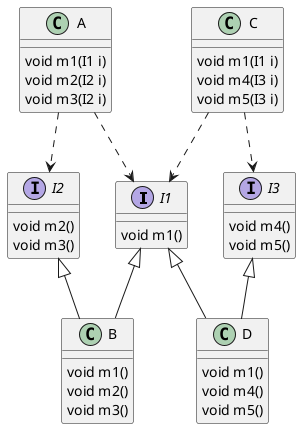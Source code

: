 @startuml

interface I1{
    void m1()
}
interface I2{
    void m2()
    void m3()
}
interface I3{
    void m4()
    void m5()
}
class A{
    void m1(I1 i)
    void m2(I2 i)
    void m3(I2 i)
}
class B{
    void m1()
    void m2()
    void m3()
}
class C{
    void m1(I1 i)
    void m4(I3 i)
    void m5(I3 i)
}
class D{
    void m1()
    void m4()
    void m5()
}

A ..> I1
A ..> I2
C ..> I1
C ..> I3
I1 <|-- B
I2 <|-- B
I1 <|-- D
I3 <|-- D

@enduml